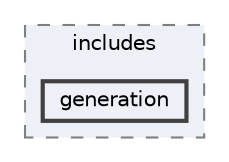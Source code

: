 digraph "plugins/learndash-certificate-builder/includes/generation"
{
 // LATEX_PDF_SIZE
  bgcolor="transparent";
  edge [fontname=Helvetica,fontsize=10,labelfontname=Helvetica,labelfontsize=10];
  node [fontname=Helvetica,fontsize=10,shape=box,height=0.2,width=0.4];
  compound=true
  subgraph clusterdir_34e7e4a51cbd296822f25477c99f4122 {
    graph [ bgcolor="#edf0f7", pencolor="grey50", label="includes", fontname=Helvetica,fontsize=10 style="filled,dashed", URL="dir_34e7e4a51cbd296822f25477c99f4122.html",tooltip=""]
  dir_f5e3a0a47639edf3a652ad8b04ff37be [label="generation", fillcolor="#edf0f7", color="grey25", style="filled,bold", URL="dir_f5e3a0a47639edf3a652ad8b04ff37be.html",tooltip=""];
  }
}
